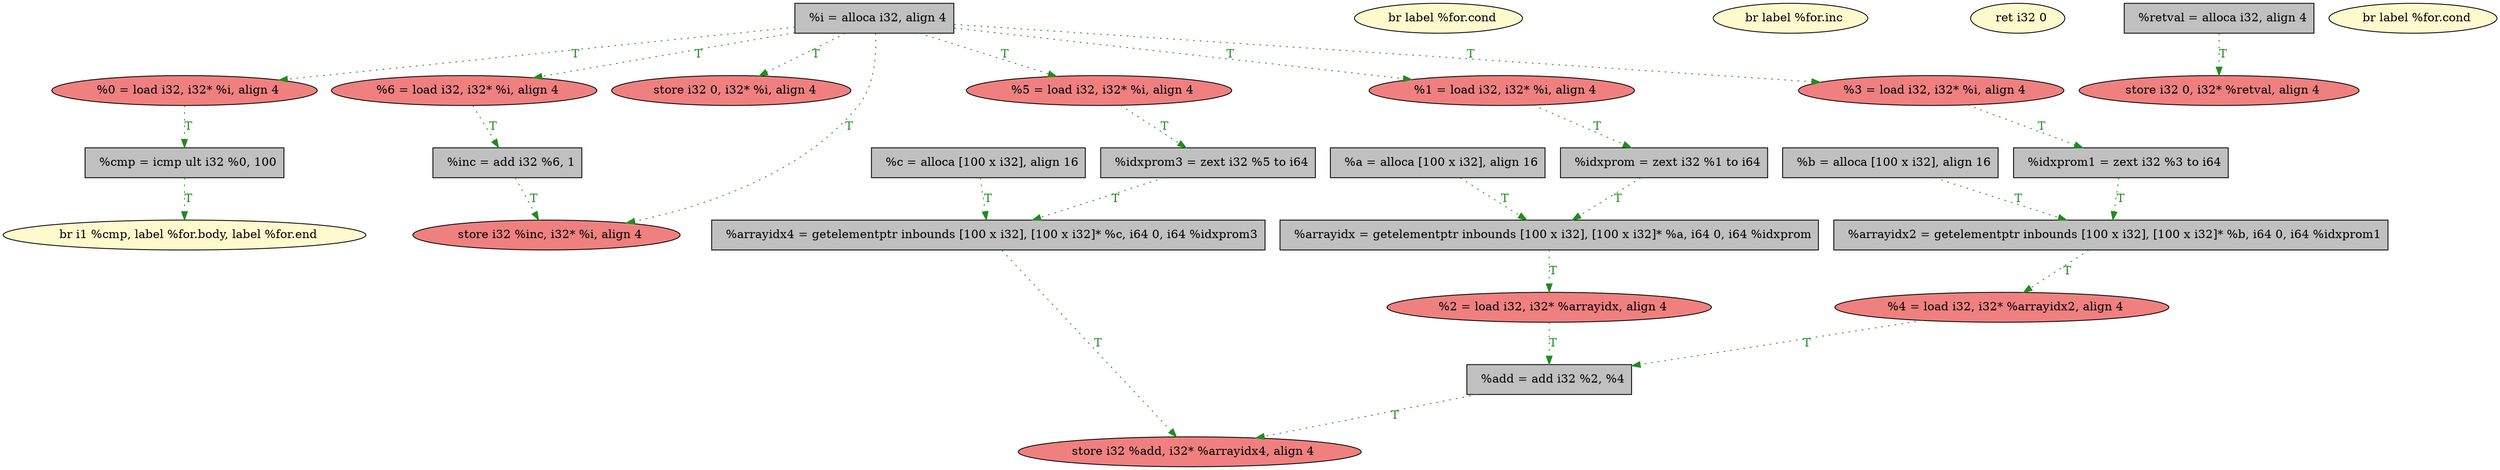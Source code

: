
digraph G {


node28 [fillcolor=grey,label="  %idxprom3 = zext i32 %5 to i64",shape=rectangle,style=filled ]
node25 [fillcolor=lemonchiffon,label="  br i1 %cmp, label %for.body, label %for.end",shape=ellipse,style=filled ]
node22 [fillcolor=grey,label="  %arrayidx4 = getelementptr inbounds [100 x i32], [100 x i32]* %c, i64 0, i64 %idxprom3",shape=rectangle,style=filled ]
node21 [fillcolor=grey,label="  %cmp = icmp ult i32 %0, 100",shape=rectangle,style=filled ]
node29 [fillcolor=lightcoral,label="  %2 = load i32, i32* %arrayidx, align 4",shape=ellipse,style=filled ]
node20 [fillcolor=lightcoral,label="  %0 = load i32, i32* %i, align 4",shape=ellipse,style=filled ]
node19 [fillcolor=lemonchiffon,label="  br label %for.cond",shape=ellipse,style=filled ]
node18 [fillcolor=lightcoral,label="  %5 = load i32, i32* %i, align 4",shape=ellipse,style=filled ]
node17 [fillcolor=lightcoral,label="  store i32 0, i32* %i, align 4",shape=ellipse,style=filled ]
node27 [fillcolor=grey,label="  %idxprom = zext i32 %1 to i64",shape=rectangle,style=filled ]
node16 [fillcolor=grey,label="  %inc = add i32 %6, 1",shape=rectangle,style=filled ]
node4 [fillcolor=lemonchiffon,label="  br label %for.inc",shape=ellipse,style=filled ]
node8 [fillcolor=grey,label="  %b = alloca [100 x i32], align 16",shape=rectangle,style=filled ]
node26 [fillcolor=grey,label="  %idxprom1 = zext i32 %3 to i64",shape=rectangle,style=filled ]
node15 [fillcolor=grey,label="  %a = alloca [100 x i32], align 16",shape=rectangle,style=filled ]
node0 [fillcolor=lemonchiffon,label="  ret i32 0",shape=ellipse,style=filled ]
node24 [fillcolor=grey,label="  %add = add i32 %2, %4",shape=rectangle,style=filled ]
node11 [fillcolor=grey,label="  %c = alloca [100 x i32], align 16",shape=rectangle,style=filled ]
node3 [fillcolor=lightcoral,label="  %6 = load i32, i32* %i, align 4",shape=ellipse,style=filled ]
node2 [fillcolor=lightcoral,label="  store i32 %inc, i32* %i, align 4",shape=ellipse,style=filled ]
node12 [fillcolor=grey,label="  %i = alloca i32, align 4",shape=rectangle,style=filled ]
node13 [fillcolor=grey,label="  %retval = alloca i32, align 4",shape=rectangle,style=filled ]
node1 [fillcolor=lemonchiffon,label="  br label %for.cond",shape=ellipse,style=filled ]
node6 [fillcolor=lightcoral,label="  %4 = load i32, i32* %arrayidx2, align 4",shape=ellipse,style=filled ]
node14 [fillcolor=grey,label="  %arrayidx = getelementptr inbounds [100 x i32], [100 x i32]* %a, i64 0, i64 %idxprom",shape=rectangle,style=filled ]
node7 [fillcolor=grey,label="  %arrayidx2 = getelementptr inbounds [100 x i32], [100 x i32]* %b, i64 0, i64 %idxprom1",shape=rectangle,style=filled ]
node23 [fillcolor=lightcoral,label="  %3 = load i32, i32* %i, align 4",shape=ellipse,style=filled ]
node9 [fillcolor=lightcoral,label="  %1 = load i32, i32* %i, align 4",shape=ellipse,style=filled ]
node5 [fillcolor=lightcoral,label="  store i32 %add, i32* %arrayidx4, align 4",shape=ellipse,style=filled ]
node10 [fillcolor=lightcoral,label="  store i32 0, i32* %retval, align 4",shape=ellipse,style=filled ]

node12->node18 [style=dotted,color=forestgreen,label="T",fontcolor=forestgreen ]
node12->node9 [style=dotted,color=forestgreen,label="T",fontcolor=forestgreen ]
node14->node29 [style=dotted,color=forestgreen,label="T",fontcolor=forestgreen ]
node12->node20 [style=dotted,color=forestgreen,label="T",fontcolor=forestgreen ]
node9->node27 [style=dotted,color=forestgreen,label="T",fontcolor=forestgreen ]
node11->node22 [style=dotted,color=forestgreen,label="T",fontcolor=forestgreen ]
node7->node6 [style=dotted,color=forestgreen,label="T",fontcolor=forestgreen ]
node12->node3 [style=dotted,color=forestgreen,label="T",fontcolor=forestgreen ]
node16->node2 [style=dotted,color=forestgreen,label="T",fontcolor=forestgreen ]
node18->node28 [style=dotted,color=forestgreen,label="T",fontcolor=forestgreen ]
node22->node5 [style=dotted,color=forestgreen,label="T",fontcolor=forestgreen ]
node21->node25 [style=dotted,color=forestgreen,label="T",fontcolor=forestgreen ]
node3->node16 [style=dotted,color=forestgreen,label="T",fontcolor=forestgreen ]
node12->node17 [style=dotted,color=forestgreen,label="T",fontcolor=forestgreen ]
node26->node7 [style=dotted,color=forestgreen,label="T",fontcolor=forestgreen ]
node20->node21 [style=dotted,color=forestgreen,label="T",fontcolor=forestgreen ]
node6->node24 [style=dotted,color=forestgreen,label="T",fontcolor=forestgreen ]
node13->node10 [style=dotted,color=forestgreen,label="T",fontcolor=forestgreen ]
node23->node26 [style=dotted,color=forestgreen,label="T",fontcolor=forestgreen ]
node24->node5 [style=dotted,color=forestgreen,label="T",fontcolor=forestgreen ]
node28->node22 [style=dotted,color=forestgreen,label="T",fontcolor=forestgreen ]
node29->node24 [style=dotted,color=forestgreen,label="T",fontcolor=forestgreen ]
node8->node7 [style=dotted,color=forestgreen,label="T",fontcolor=forestgreen ]
node15->node14 [style=dotted,color=forestgreen,label="T",fontcolor=forestgreen ]
node12->node2 [style=dotted,color=forestgreen,label="T",fontcolor=forestgreen ]
node27->node14 [style=dotted,color=forestgreen,label="T",fontcolor=forestgreen ]
node12->node23 [style=dotted,color=forestgreen,label="T",fontcolor=forestgreen ]


}
